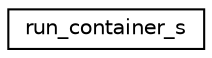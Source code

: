 digraph "类继承关系图"
{
 // LATEX_PDF_SIZE
  edge [fontname="Helvetica",fontsize="10",labelfontname="Helvetica",labelfontsize="10"];
  node [fontname="Helvetica",fontsize="10",shape=record];
  rankdir="LR";
  Node0 [label="run_container_s",height=0.2,width=0.4,color="black", fillcolor="white", style="filled",URL="$structrun__container__s.html",tooltip=" "];
}
